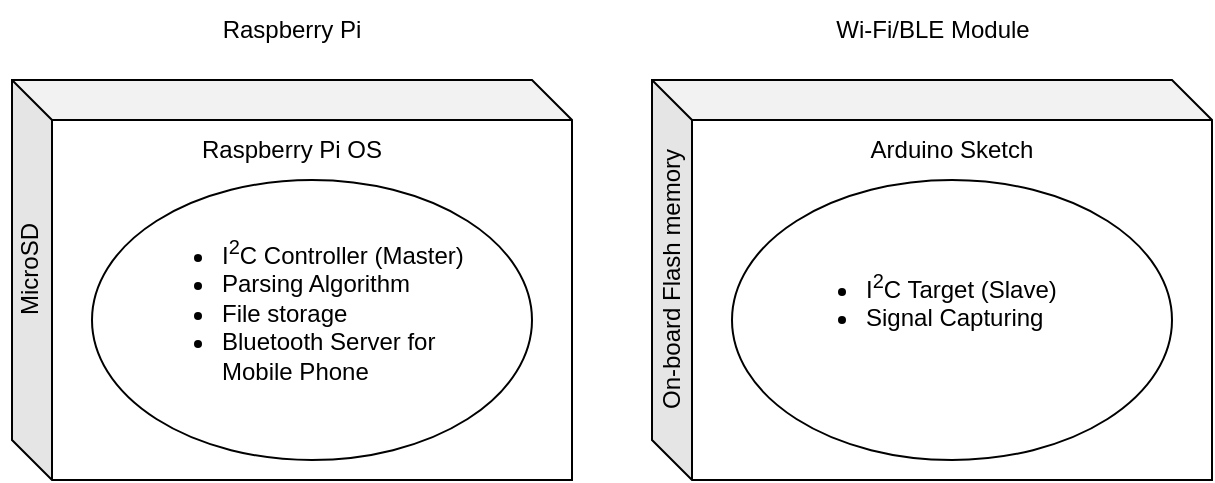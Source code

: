 <mxfile version="20.5.1"><diagram id="DiYObxnmJGmDdrwdlF_c" name="Page-1"><mxGraphModel dx="670" dy="365" grid="1" gridSize="10" guides="1" tooltips="1" connect="1" arrows="1" fold="1" page="1" pageScale="1" pageWidth="850" pageHeight="1100" math="0" shadow="0"><root><mxCell id="0"/><mxCell id="1" parent="0"/><mxCell id="GdVh1CBXrCT4gGe-0CI0-2" value="" style="shape=cube;whiteSpace=wrap;html=1;boundedLbl=1;backgroundOutline=1;darkOpacity=0.05;darkOpacity2=0.1;" parent="1" vertex="1"><mxGeometry x="400" y="200" width="280" height="200" as="geometry"/></mxCell><mxCell id="GdVh1CBXrCT4gGe-0CI0-3" value="&lt;div&gt;Raspberry Pi&lt;br&gt;&lt;/div&gt;" style="text;html=1;strokeColor=none;fillColor=none;align=center;verticalAlign=middle;whiteSpace=wrap;rounded=0;" parent="1" vertex="1"><mxGeometry x="145" y="160" width="150" height="30" as="geometry"/></mxCell><mxCell id="GdVh1CBXrCT4gGe-0CI0-4" value="" style="ellipse;whiteSpace=wrap;html=1;fillColor=none;" parent="1" vertex="1"><mxGeometry x="440" y="250" width="220" height="140" as="geometry"/></mxCell><mxCell id="GdVh1CBXrCT4gGe-0CI0-6" value="&lt;div&gt;Wi-Fi/BLE Module&lt;/div&gt;" style="text;html=1;strokeColor=none;fillColor=none;align=center;verticalAlign=middle;whiteSpace=wrap;rounded=0;" parent="1" vertex="1"><mxGeometry x="467.5" y="160" width="145" height="30" as="geometry"/></mxCell><mxCell id="GdVh1CBXrCT4gGe-0CI0-11" value="Arduino Sketch" style="text;html=1;strokeColor=none;fillColor=none;align=center;verticalAlign=middle;whiteSpace=wrap;rounded=0;" parent="1" vertex="1"><mxGeometry x="495" y="220" width="110" height="30" as="geometry"/></mxCell><mxCell id="GdVh1CBXrCT4gGe-0CI0-12" value="&lt;div align=&quot;left&quot;&gt;&lt;ul&gt;&lt;li&gt;&lt;span&gt;I&lt;sup&gt;2&lt;/sup&gt;C&lt;/span&gt; Target (Slave)&lt;/li&gt;&lt;li&gt;Signal Capturing&lt;/li&gt;&lt;/ul&gt;&lt;/div&gt;" style="text;html=1;strokeColor=none;fillColor=none;align=left;verticalAlign=middle;whiteSpace=wrap;rounded=0;" parent="1" vertex="1"><mxGeometry x="465" y="280" width="170" height="60" as="geometry"/></mxCell><mxCell id="uJk-PUx43ddlTJN05OoL-2" value="On-board Flash memory" style="text;html=1;align=center;verticalAlign=middle;resizable=0;points=[];autosize=1;strokeColor=none;fillColor=none;rotation=-90;" vertex="1" parent="1"><mxGeometry x="330" y="285" width="160" height="30" as="geometry"/></mxCell><mxCell id="GdVh1CBXrCT4gGe-0CI0-1" value="" style="shape=cube;whiteSpace=wrap;html=1;boundedLbl=1;backgroundOutline=1;darkOpacity=0.05;darkOpacity2=0.1;" parent="1" vertex="1"><mxGeometry x="80" y="200" width="280" height="200" as="geometry"/></mxCell><mxCell id="GdVh1CBXrCT4gGe-0CI0-5" value="Raspberry Pi OS" style="text;html=1;strokeColor=none;fillColor=none;align=center;verticalAlign=middle;whiteSpace=wrap;rounded=0;" parent="1" vertex="1"><mxGeometry x="165" y="220" width="110" height="30" as="geometry"/></mxCell><mxCell id="GdVh1CBXrCT4gGe-0CI0-10" value="" style="ellipse;whiteSpace=wrap;html=1;fillColor=none;" parent="1" vertex="1"><mxGeometry x="120" y="250" width="220" height="140" as="geometry"/></mxCell><mxCell id="GdVh1CBXrCT4gGe-0CI0-7" value="&lt;div align=&quot;left&quot;&gt;&lt;ul&gt;&lt;li&gt;&lt;span&gt;I&lt;sup&gt;2&lt;/sup&gt;C &lt;/span&gt;Controller (Master)&lt;/li&gt;&lt;li&gt;Parsing Algorithm&lt;/li&gt;&lt;li&gt;File storage&lt;br&gt;&lt;/li&gt;&lt;li&gt;Bluetooth Server for Mobile Phone&lt;br&gt;&lt;/li&gt;&lt;/ul&gt;&lt;/div&gt;" style="text;html=1;strokeColor=none;fillColor=none;align=left;verticalAlign=middle;whiteSpace=wrap;rounded=0;" parent="1" vertex="1"><mxGeometry x="142.5" y="270" width="175" height="90" as="geometry"/></mxCell><mxCell id="uJk-PUx43ddlTJN05OoL-1" value="MicroSD" style="text;html=1;align=center;verticalAlign=middle;resizable=0;points=[];autosize=1;strokeColor=none;fillColor=none;rotation=-90;" vertex="1" parent="1"><mxGeometry x="54" y="280" width="70" height="30" as="geometry"/></mxCell></root></mxGraphModel></diagram></mxfile>